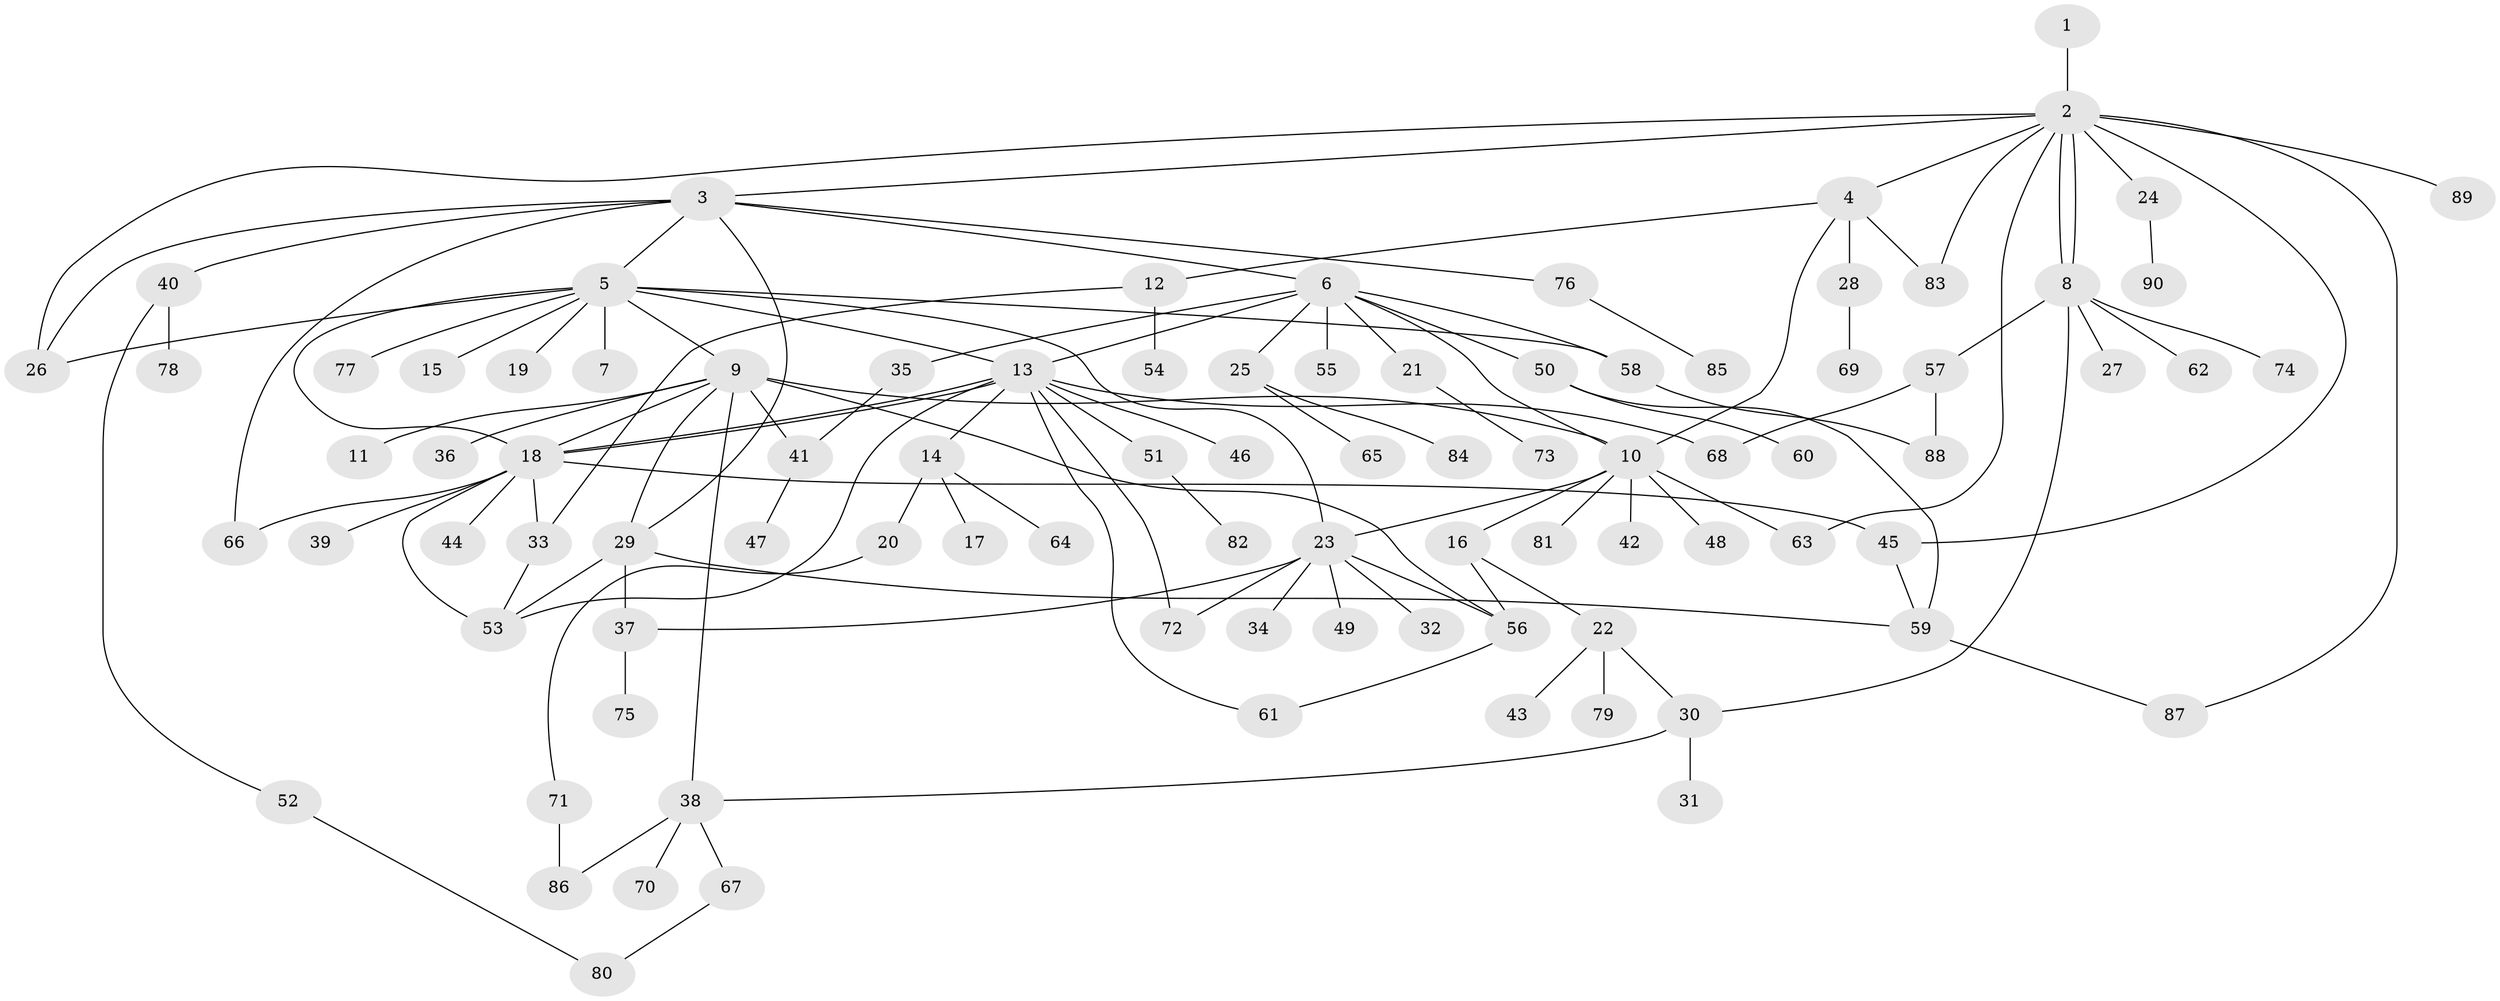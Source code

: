 // Generated by graph-tools (version 1.1) at 2025/26/03/09/25 03:26:02]
// undirected, 90 vertices, 124 edges
graph export_dot {
graph [start="1"]
  node [color=gray90,style=filled];
  1;
  2;
  3;
  4;
  5;
  6;
  7;
  8;
  9;
  10;
  11;
  12;
  13;
  14;
  15;
  16;
  17;
  18;
  19;
  20;
  21;
  22;
  23;
  24;
  25;
  26;
  27;
  28;
  29;
  30;
  31;
  32;
  33;
  34;
  35;
  36;
  37;
  38;
  39;
  40;
  41;
  42;
  43;
  44;
  45;
  46;
  47;
  48;
  49;
  50;
  51;
  52;
  53;
  54;
  55;
  56;
  57;
  58;
  59;
  60;
  61;
  62;
  63;
  64;
  65;
  66;
  67;
  68;
  69;
  70;
  71;
  72;
  73;
  74;
  75;
  76;
  77;
  78;
  79;
  80;
  81;
  82;
  83;
  84;
  85;
  86;
  87;
  88;
  89;
  90;
  1 -- 2;
  2 -- 3;
  2 -- 4;
  2 -- 8;
  2 -- 8;
  2 -- 24;
  2 -- 26;
  2 -- 45;
  2 -- 63;
  2 -- 83;
  2 -- 87;
  2 -- 89;
  3 -- 5;
  3 -- 6;
  3 -- 26;
  3 -- 29;
  3 -- 40;
  3 -- 66;
  3 -- 76;
  4 -- 10;
  4 -- 12;
  4 -- 28;
  4 -- 83;
  5 -- 7;
  5 -- 9;
  5 -- 13;
  5 -- 15;
  5 -- 18;
  5 -- 19;
  5 -- 23;
  5 -- 26;
  5 -- 58;
  5 -- 77;
  6 -- 10;
  6 -- 13;
  6 -- 21;
  6 -- 25;
  6 -- 35;
  6 -- 50;
  6 -- 55;
  6 -- 58;
  8 -- 27;
  8 -- 30;
  8 -- 57;
  8 -- 62;
  8 -- 74;
  9 -- 10;
  9 -- 11;
  9 -- 18;
  9 -- 29;
  9 -- 36;
  9 -- 38;
  9 -- 41;
  9 -- 56;
  10 -- 16;
  10 -- 23;
  10 -- 42;
  10 -- 48;
  10 -- 63;
  10 -- 81;
  12 -- 33;
  12 -- 54;
  13 -- 14;
  13 -- 18;
  13 -- 18;
  13 -- 46;
  13 -- 51;
  13 -- 53;
  13 -- 61;
  13 -- 68;
  13 -- 72;
  14 -- 17;
  14 -- 20;
  14 -- 64;
  16 -- 22;
  16 -- 56;
  18 -- 33;
  18 -- 39;
  18 -- 44;
  18 -- 45;
  18 -- 53;
  18 -- 66;
  20 -- 71;
  21 -- 73;
  22 -- 30;
  22 -- 43;
  22 -- 79;
  23 -- 32;
  23 -- 34;
  23 -- 37;
  23 -- 49;
  23 -- 56;
  23 -- 72;
  24 -- 90;
  25 -- 65;
  25 -- 84;
  28 -- 69;
  29 -- 37;
  29 -- 53;
  29 -- 59;
  30 -- 31;
  30 -- 38;
  33 -- 53;
  35 -- 41;
  37 -- 75;
  38 -- 67;
  38 -- 70;
  38 -- 86;
  40 -- 52;
  40 -- 78;
  41 -- 47;
  45 -- 59;
  50 -- 59;
  50 -- 60;
  51 -- 82;
  52 -- 80;
  56 -- 61;
  57 -- 68;
  57 -- 88;
  58 -- 88;
  59 -- 87;
  67 -- 80;
  71 -- 86;
  76 -- 85;
}
